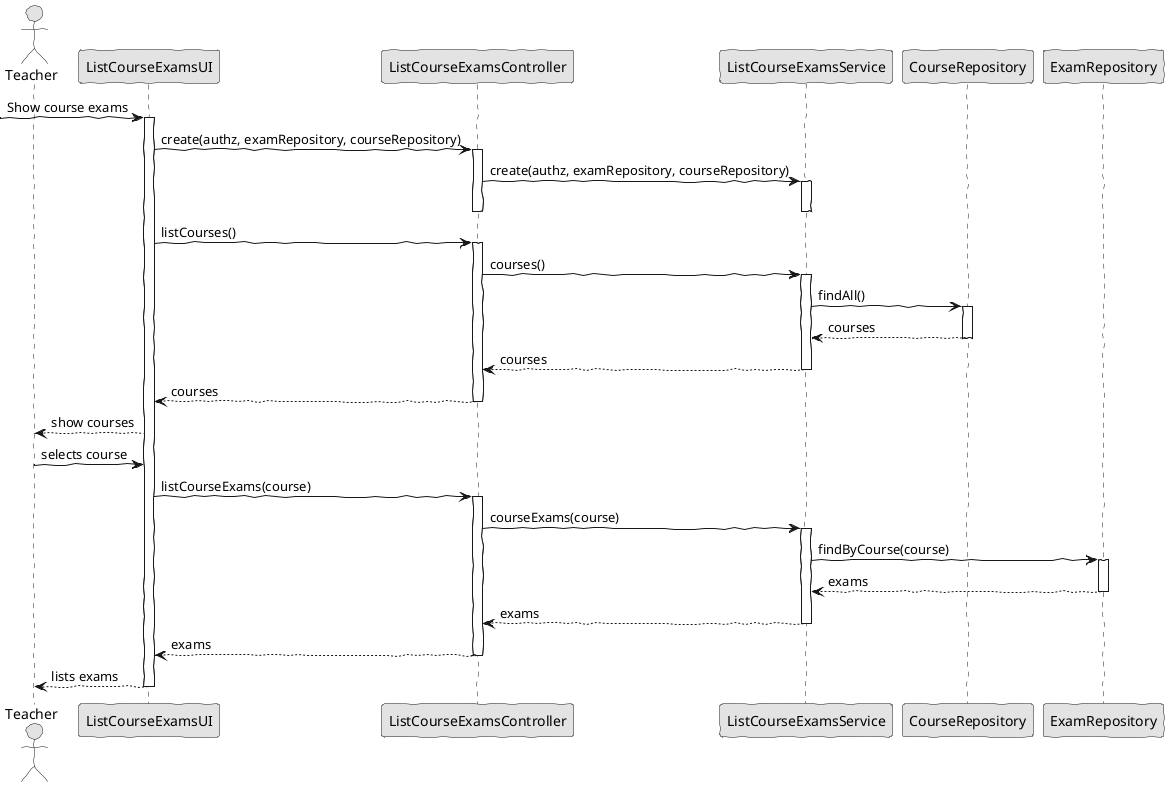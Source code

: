 @startuml
'http://plantuml.com/skinparam.html
skinparam handwritten true
skinparam monochrome true
skinparam packageStyle rect
skinparam defaultFontName FG Virgil
skinparam shadowing false

actor Teacher as Actor
participant ListCourseExamsUI as UI
participant ListCourseExamsController as Controller
participant ListCourseExamsService as Service
participant CourseRepository as CourseRepo
participant ExamRepository as Repo

-> UI: Show course exams
activate UI
    UI -> Controller: create(authz, examRepository, courseRepository)
    activate Controller
        Controller -> Service : create(authz, examRepository, courseRepository)
        activate Service
        deactivate Service
    deactivate Controller
    UI -> Controller : listCourses()
    activate Controller
        Controller -> Service : courses()
        activate Service
            Service -> CourseRepo : findAll()
            activate CourseRepo
            CourseRepo --> Service : courses
            deactivate CourseRepo
            Service --> Controller : courses
        deactivate Service
        Controller --> UI : courses
    deactivate Controller

    UI --> Actor : show courses

    Actor -> UI : selects course

    UI -> Controller : listCourseExams(course)
    activate Controller
        Controller -> Service : courseExams(course)
        activate Service
            Service -> Repo : findByCourse(course)
            activate Repo
                Repo --> Service : exams
            deactivate Repo
            Service --> Controller : exams
        deactivate Service
        Controller --> UI : exams
    deactivate Controller

    UI-->Actor: lists exams
deactivate UI
@enduml